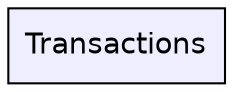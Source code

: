 digraph "Transactions" {
  compound=true
  node [ fontsize="14", fontname="Helvetica"];
  edge [ labelfontsize="14", labelfontname="Helvetica"];
  dir_eba17ab1f2237922dc478514c5228e94 [shape=box, label="Transactions", style="filled", fillcolor="#eeeeff", pencolor="black", URL="dir_eba17ab1f2237922dc478514c5228e94.html"];
}
